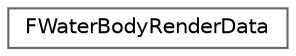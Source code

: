 digraph "Graphical Class Hierarchy"
{
 // INTERACTIVE_SVG=YES
 // LATEX_PDF_SIZE
  bgcolor="transparent";
  edge [fontname=Helvetica,fontsize=10,labelfontname=Helvetica,labelfontsize=10];
  node [fontname=Helvetica,fontsize=10,shape=box,height=0.2,width=0.4];
  rankdir="LR";
  Node0 [id="Node000000",label="FWaterBodyRenderData",height=0.2,width=0.4,color="grey40", fillcolor="white", style="filled",URL="$d7/d29/structFWaterBodyRenderData.html",tooltip="Render data per water body."];
}
